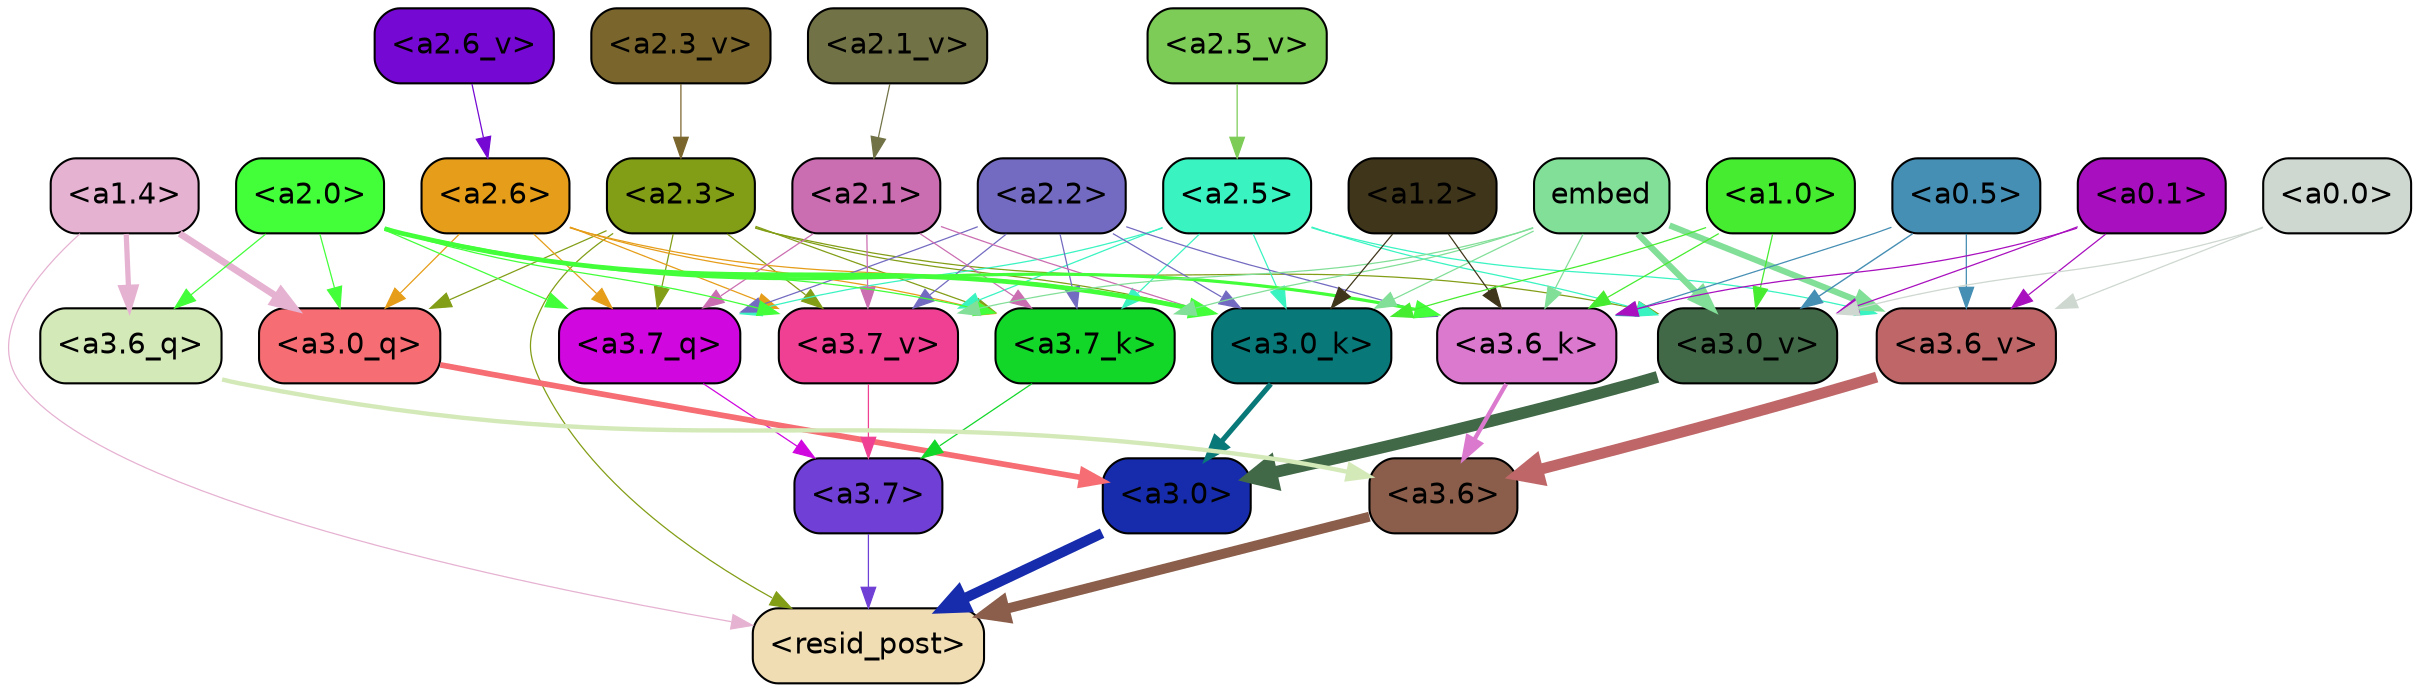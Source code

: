 strict digraph "" {
	graph [bgcolor=transparent,
		layout=dot,
		overlap=false,
		splines=true
	];
	"<a3.7>"	[color=black,
		fillcolor="#703fd5",
		fontname=Helvetica,
		shape=box,
		style="filled, rounded"];
	"<resid_post>"	[color=black,
		fillcolor="#f1ddb3",
		fontname=Helvetica,
		shape=box,
		style="filled, rounded"];
	"<a3.7>" -> "<resid_post>"	[color="#703fd5",
		penwidth=0.6];
	"<a3.6>"	[color=black,
		fillcolor="#8b5e4b",
		fontname=Helvetica,
		shape=box,
		style="filled, rounded"];
	"<a3.6>" -> "<resid_post>"	[color="#8b5e4b",
		penwidth=4.753257989883423];
	"<a3.0>"	[color=black,
		fillcolor="#162cac",
		fontname=Helvetica,
		shape=box,
		style="filled, rounded"];
	"<a3.0>" -> "<resid_post>"	[color="#162cac",
		penwidth=4.90053927898407];
	"<a2.3>"	[color=black,
		fillcolor="#829e16",
		fontname=Helvetica,
		shape=box,
		style="filled, rounded"];
	"<a2.3>" -> "<resid_post>"	[color="#829e16",
		penwidth=0.6];
	"<a3.7_q>"	[color=black,
		fillcolor="#d007df",
		fontname=Helvetica,
		shape=box,
		style="filled, rounded"];
	"<a2.3>" -> "<a3.7_q>"	[color="#829e16",
		penwidth=0.6];
	"<a3.0_q>"	[color=black,
		fillcolor="#f66e73",
		fontname=Helvetica,
		shape=box,
		style="filled, rounded"];
	"<a2.3>" -> "<a3.0_q>"	[color="#829e16",
		penwidth=0.6];
	"<a3.7_k>"	[color=black,
		fillcolor="#12d729",
		fontname=Helvetica,
		shape=box,
		style="filled, rounded"];
	"<a2.3>" -> "<a3.7_k>"	[color="#829e16",
		penwidth=0.6];
	"<a3.0_k>"	[color=black,
		fillcolor="#087879",
		fontname=Helvetica,
		shape=box,
		style="filled, rounded"];
	"<a2.3>" -> "<a3.0_k>"	[color="#829e16",
		penwidth=0.6];
	"<a3.7_v>"	[color=black,
		fillcolor="#f04094",
		fontname=Helvetica,
		shape=box,
		style="filled, rounded"];
	"<a2.3>" -> "<a3.7_v>"	[color="#829e16",
		penwidth=0.6];
	"<a3.0_v>"	[color=black,
		fillcolor="#416947",
		fontname=Helvetica,
		shape=box,
		style="filled, rounded"];
	"<a2.3>" -> "<a3.0_v>"	[color="#829e16",
		penwidth=0.6];
	"<a1.4>"	[color=black,
		fillcolor="#e6b2d2",
		fontname=Helvetica,
		shape=box,
		style="filled, rounded"];
	"<a1.4>" -> "<resid_post>"	[color="#e6b2d2",
		penwidth=0.6];
	"<a3.6_q>"	[color=black,
		fillcolor="#d4e9b8",
		fontname=Helvetica,
		shape=box,
		style="filled, rounded"];
	"<a1.4>" -> "<a3.6_q>"	[color="#e6b2d2",
		penwidth=2.5149343013763428];
	"<a1.4>" -> "<a3.0_q>"	[color="#e6b2d2",
		penwidth=3.2760138511657715];
	"<a3.7_q>" -> "<a3.7>"	[color="#d007df",
		penwidth=0.6];
	"<a3.6_q>" -> "<a3.6>"	[color="#d4e9b8",
		penwidth=2.091020345687866];
	"<a3.0_q>" -> "<a3.0>"	[color="#f66e73",
		penwidth=2.7421876192092896];
	"<a3.7_k>" -> "<a3.7>"	[color="#12d729",
		penwidth=0.6];
	"<a3.6_k>"	[color=black,
		fillcolor="#db79ce",
		fontname=Helvetica,
		shape=box,
		style="filled, rounded"];
	"<a3.6_k>" -> "<a3.6>"	[color="#db79ce",
		penwidth=2.048597991466522];
	"<a3.0_k>" -> "<a3.0>"	[color="#087879",
		penwidth=2.476402521133423];
	"<a3.7_v>" -> "<a3.7>"	[color="#f04094",
		penwidth=0.6];
	"<a3.6_v>"	[color=black,
		fillcolor="#bf6768",
		fontname=Helvetica,
		shape=box,
		style="filled, rounded"];
	"<a3.6_v>" -> "<a3.6>"	[color="#bf6768",
		penwidth=5.2550448179244995];
	"<a3.0_v>" -> "<a3.0>"	[color="#416947",
		penwidth=5.652270674705505];
	"<a2.6>"	[color=black,
		fillcolor="#e69d19",
		fontname=Helvetica,
		shape=box,
		style="filled, rounded"];
	"<a2.6>" -> "<a3.7_q>"	[color="#e69d19",
		penwidth=0.6];
	"<a2.6>" -> "<a3.0_q>"	[color="#e69d19",
		penwidth=0.6];
	"<a2.6>" -> "<a3.7_k>"	[color="#e69d19",
		penwidth=0.6];
	"<a2.6>" -> "<a3.0_k>"	[color="#e69d19",
		penwidth=0.6];
	"<a2.6>" -> "<a3.7_v>"	[color="#e69d19",
		penwidth=0.6];
	"<a2.5>"	[color=black,
		fillcolor="#39f4c1",
		fontname=Helvetica,
		shape=box,
		style="filled, rounded"];
	"<a2.5>" -> "<a3.7_q>"	[color="#39f4c1",
		penwidth=0.6];
	"<a2.5>" -> "<a3.7_k>"	[color="#39f4c1",
		penwidth=0.6];
	"<a2.5>" -> "<a3.0_k>"	[color="#39f4c1",
		penwidth=0.6];
	"<a2.5>" -> "<a3.7_v>"	[color="#39f4c1",
		penwidth=0.6];
	"<a2.5>" -> "<a3.6_v>"	[color="#39f4c1",
		penwidth=0.6];
	"<a2.5>" -> "<a3.0_v>"	[color="#39f4c1",
		penwidth=0.6];
	"<a2.2>"	[color=black,
		fillcolor="#736bc1",
		fontname=Helvetica,
		shape=box,
		style="filled, rounded"];
	"<a2.2>" -> "<a3.7_q>"	[color="#736bc1",
		penwidth=0.6];
	"<a2.2>" -> "<a3.7_k>"	[color="#736bc1",
		penwidth=0.6];
	"<a2.2>" -> "<a3.6_k>"	[color="#736bc1",
		penwidth=0.6];
	"<a2.2>" -> "<a3.0_k>"	[color="#736bc1",
		penwidth=0.6];
	"<a2.2>" -> "<a3.7_v>"	[color="#736bc1",
		penwidth=0.6];
	"<a2.1>"	[color=black,
		fillcolor="#cb6db1",
		fontname=Helvetica,
		shape=box,
		style="filled, rounded"];
	"<a2.1>" -> "<a3.7_q>"	[color="#cb6db1",
		penwidth=0.6];
	"<a2.1>" -> "<a3.7_k>"	[color="#cb6db1",
		penwidth=0.6];
	"<a2.1>" -> "<a3.0_k>"	[color="#cb6db1",
		penwidth=0.6];
	"<a2.1>" -> "<a3.7_v>"	[color="#cb6db1",
		penwidth=0.6];
	"<a2.0>"	[color=black,
		fillcolor="#42ff39",
		fontname=Helvetica,
		shape=box,
		style="filled, rounded"];
	"<a2.0>" -> "<a3.7_q>"	[color="#42ff39",
		penwidth=0.6];
	"<a2.0>" -> "<a3.6_q>"	[color="#42ff39",
		penwidth=0.6];
	"<a2.0>" -> "<a3.0_q>"	[color="#42ff39",
		penwidth=0.6];
	"<a2.0>" -> "<a3.7_k>"	[color="#42ff39",
		penwidth=0.6];
	"<a2.0>" -> "<a3.6_k>"	[color="#42ff39",
		penwidth=1.5290023684501648];
	"<a2.0>" -> "<a3.0_k>"	[color="#42ff39",
		penwidth=2.2635570764541626];
	"<a2.0>" -> "<a3.7_v>"	[color="#42ff39",
		penwidth=0.6];
	embed	[color=black,
		fillcolor="#82df98",
		fontname=Helvetica,
		shape=box,
		style="filled, rounded"];
	embed -> "<a3.7_k>"	[color="#82df98",
		penwidth=0.6];
	embed -> "<a3.6_k>"	[color="#82df98",
		penwidth=0.6];
	embed -> "<a3.0_k>"	[color="#82df98",
		penwidth=0.6];
	embed -> "<a3.7_v>"	[color="#82df98",
		penwidth=0.6];
	embed -> "<a3.6_v>"	[color="#82df98",
		penwidth=2.9556376338005066];
	embed -> "<a3.0_v>"	[color="#82df98",
		penwidth=2.972973108291626];
	"<a1.2>"	[color=black,
		fillcolor="#3f351a",
		fontname=Helvetica,
		shape=box,
		style="filled, rounded"];
	"<a1.2>" -> "<a3.6_k>"	[color="#3f351a",
		penwidth=0.6];
	"<a1.2>" -> "<a3.0_k>"	[color="#3f351a",
		penwidth=0.6];
	"<a1.0>"	[color=black,
		fillcolor="#46ec2f",
		fontname=Helvetica,
		shape=box,
		style="filled, rounded"];
	"<a1.0>" -> "<a3.6_k>"	[color="#46ec2f",
		penwidth=0.6];
	"<a1.0>" -> "<a3.0_k>"	[color="#46ec2f",
		penwidth=0.6];
	"<a1.0>" -> "<a3.0_v>"	[color="#46ec2f",
		penwidth=0.6];
	"<a0.5>"	[color=black,
		fillcolor="#458eb4",
		fontname=Helvetica,
		shape=box,
		style="filled, rounded"];
	"<a0.5>" -> "<a3.6_k>"	[color="#458eb4",
		penwidth=0.6];
	"<a0.5>" -> "<a3.6_v>"	[color="#458eb4",
		penwidth=0.6];
	"<a0.5>" -> "<a3.0_v>"	[color="#458eb4",
		penwidth=0.6790935099124908];
	"<a0.1>"	[color=black,
		fillcolor="#a80fbe",
		fontname=Helvetica,
		shape=box,
		style="filled, rounded"];
	"<a0.1>" -> "<a3.6_k>"	[color="#a80fbe",
		penwidth=0.6];
	"<a0.1>" -> "<a3.6_v>"	[color="#a80fbe",
		penwidth=0.6];
	"<a0.1>" -> "<a3.0_v>"	[color="#a80fbe",
		penwidth=0.6];
	"<a0.0>"	[color=black,
		fillcolor="#ced7d0",
		fontname=Helvetica,
		shape=box,
		style="filled, rounded"];
	"<a0.0>" -> "<a3.6_v>"	[color="#ced7d0",
		penwidth=0.6];
	"<a0.0>" -> "<a3.0_v>"	[color="#ced7d0",
		penwidth=0.6];
	"<a2.6_v>"	[color=black,
		fillcolor="#7508d2",
		fontname=Helvetica,
		shape=box,
		style="filled, rounded"];
	"<a2.6_v>" -> "<a2.6>"	[color="#7508d2",
		penwidth=0.6];
	"<a2.5_v>"	[color=black,
		fillcolor="#7dcc58",
		fontname=Helvetica,
		shape=box,
		style="filled, rounded"];
	"<a2.5_v>" -> "<a2.5>"	[color="#7dcc58",
		penwidth=0.6];
	"<a2.3_v>"	[color=black,
		fillcolor="#7a662d",
		fontname=Helvetica,
		shape=box,
		style="filled, rounded"];
	"<a2.3_v>" -> "<a2.3>"	[color="#7a662d",
		penwidth=0.6];
	"<a2.1_v>"	[color=black,
		fillcolor="#727247",
		fontname=Helvetica,
		shape=box,
		style="filled, rounded"];
	"<a2.1_v>" -> "<a2.1>"	[color="#727247",
		penwidth=0.6];
}
